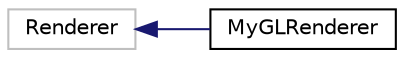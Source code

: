 digraph "Graphical Class Hierarchy"
{
  edge [fontname="Helvetica",fontsize="10",labelfontname="Helvetica",labelfontsize="10"];
  node [fontname="Helvetica",fontsize="10",shape=record];
  rankdir="LR";
  Node1 [label="Renderer",height=0.2,width=0.4,color="grey75", fillcolor="white", style="filled"];
  Node1 -> Node0 [dir="back",color="midnightblue",fontsize="10",style="solid",fontname="Helvetica"];
  Node0 [label="MyGLRenderer",height=0.2,width=0.4,color="black", fillcolor="white", style="filled",URL="$classunitingtwist_1_1_my_g_l_renderer.html",tooltip="Handle specifics of rendering the screen and surface to the OpenGL program. "];
}
